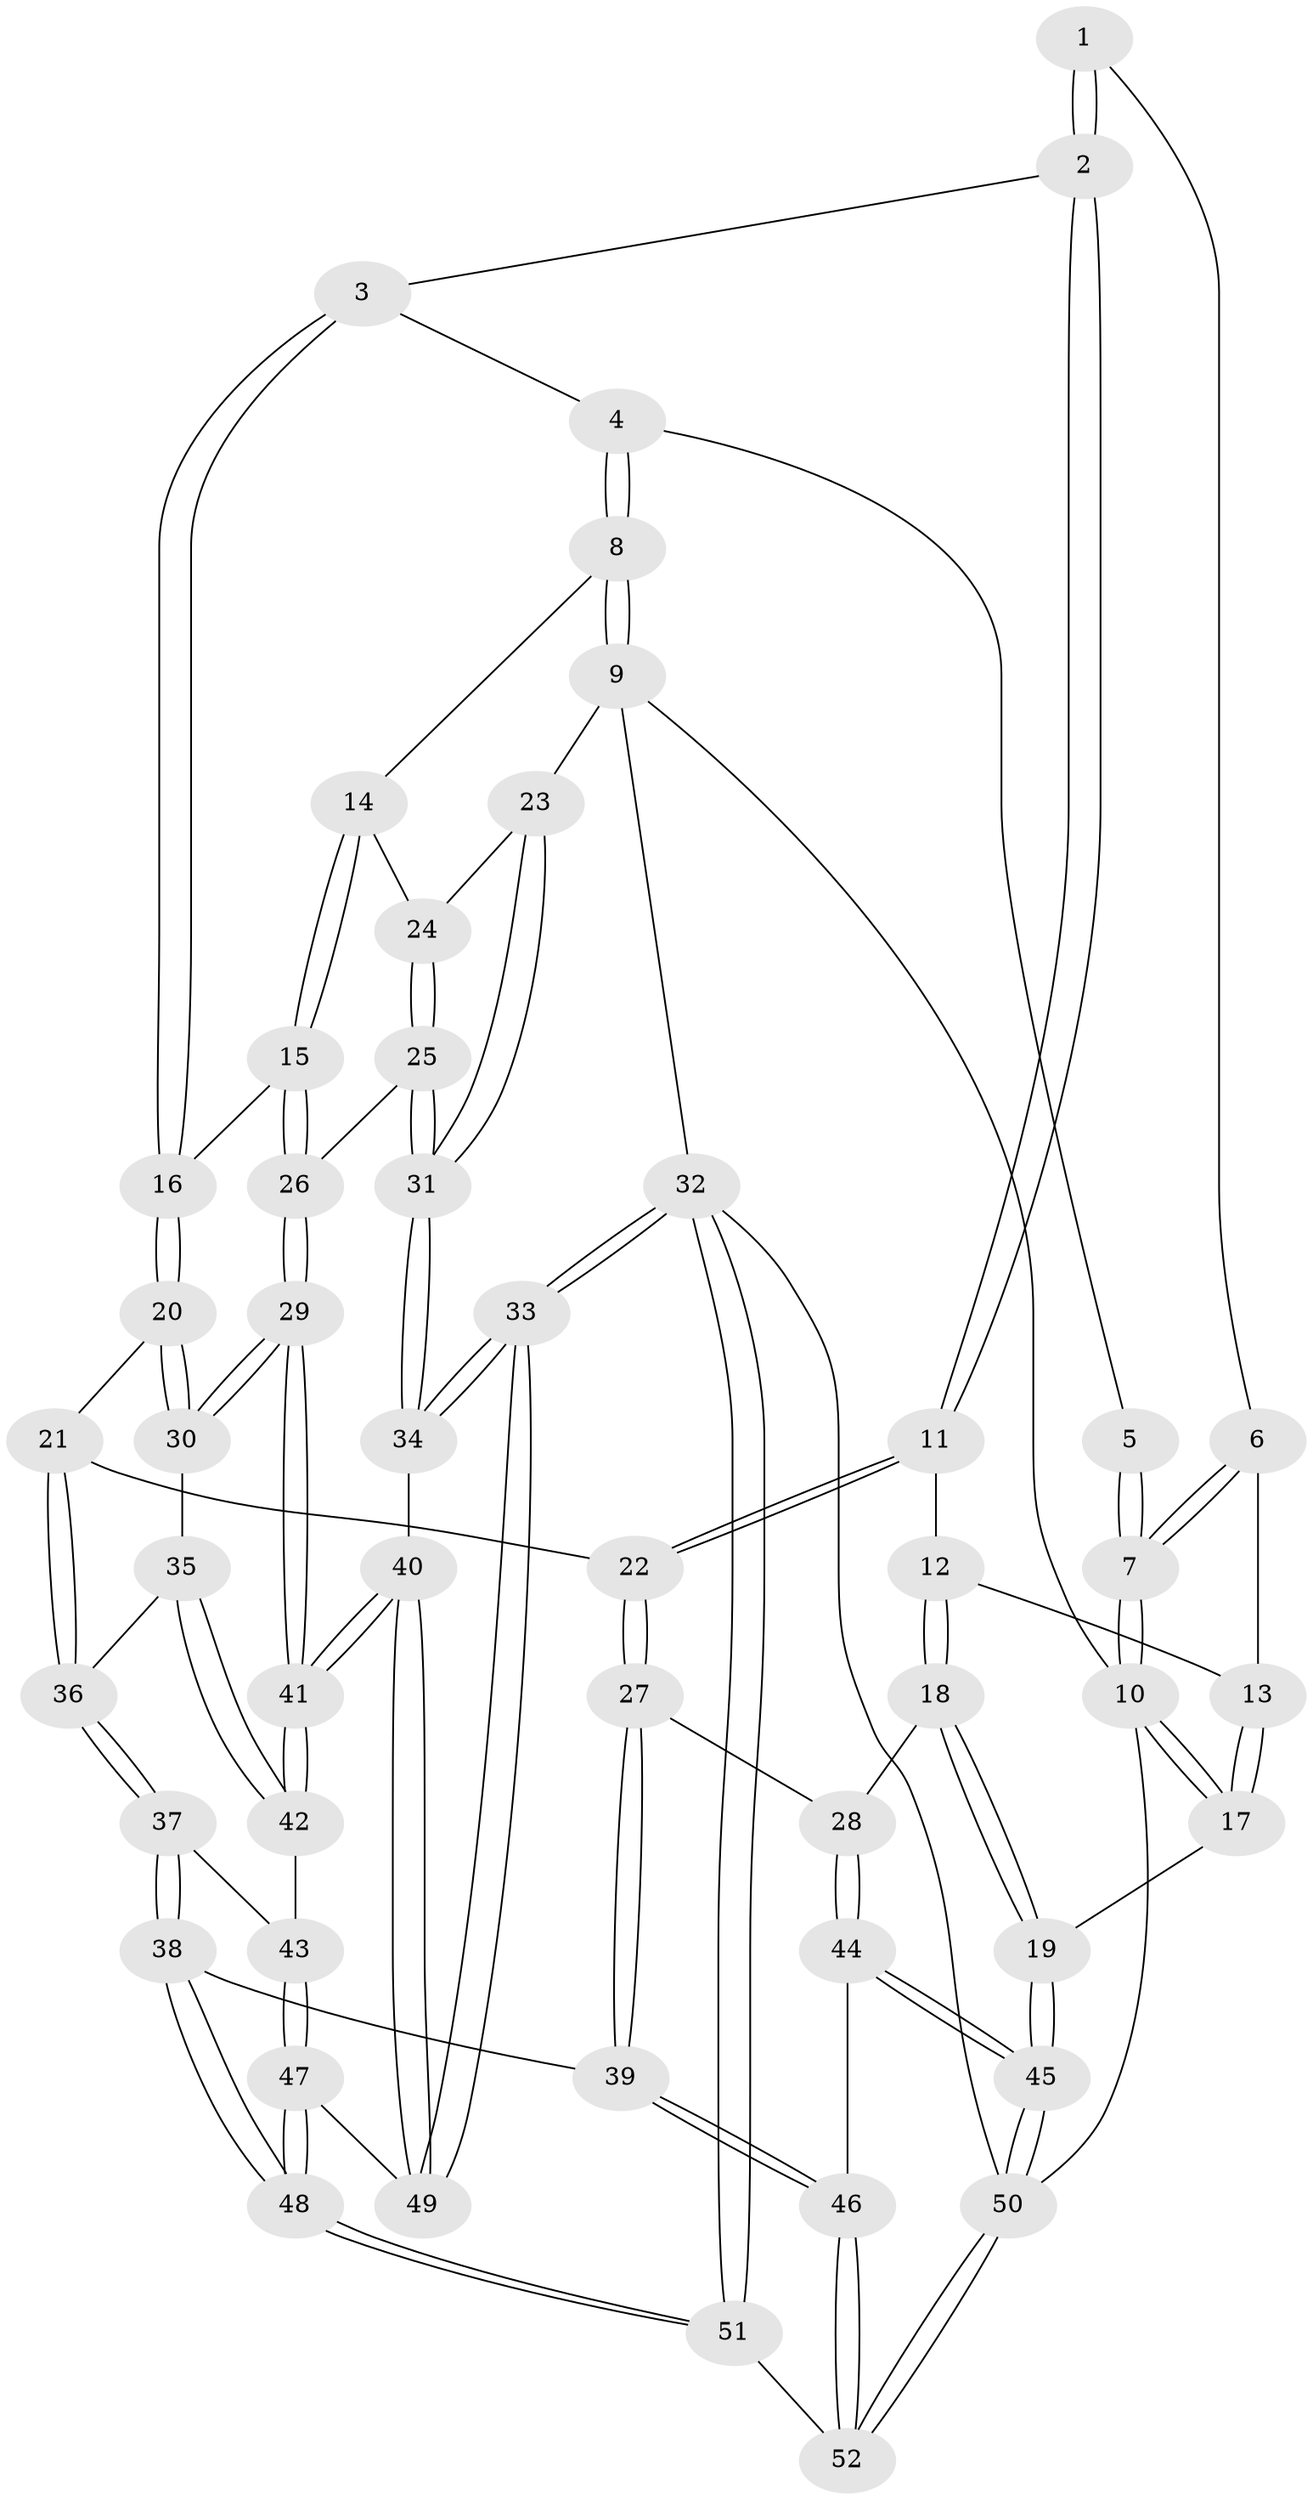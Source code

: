 // Generated by graph-tools (version 1.1) at 2025/27/03/09/25 03:27:07]
// undirected, 52 vertices, 127 edges
graph export_dot {
graph [start="1"]
  node [color=gray90,style=filled];
  1 [pos="+0.14197280000646706+0"];
  2 [pos="+0.29255972750713366+0.1503690278542724"];
  3 [pos="+0.3615543251156544+0.07459889903883729"];
  4 [pos="+0.5065867678387959+0"];
  5 [pos="+0.06524070587728054+0"];
  6 [pos="+0.07458850153338493+0.11494454805134577"];
  7 [pos="+0+0"];
  8 [pos="+0.7401325446912788+0"];
  9 [pos="+1+0"];
  10 [pos="+0+0"];
  11 [pos="+0.28812645707079465+0.1656206200152429"];
  12 [pos="+0.17575539944084992+0.1870517841232287"];
  13 [pos="+0.06670450116602608+0.16609497212713553"];
  14 [pos="+0.7329500328956853+0.0329474634615536"];
  15 [pos="+0.634149507412393+0.2769547822630839"];
  16 [pos="+0.609338370244708+0.29538492835028984"];
  17 [pos="+0+0.3185206657321862"];
  18 [pos="+0.09958917593925418+0.4355301723689899"];
  19 [pos="+0+0.42456948676773404"];
  20 [pos="+0.5533699120714529+0.3512353321647294"];
  21 [pos="+0.5471066050363317+0.3561913296444373"];
  22 [pos="+0.360294867698427+0.36408918288653996"];
  23 [pos="+1+0.241551801830624"];
  24 [pos="+0.8849671159615294+0.19684019335862205"];
  25 [pos="+0.9362536787258213+0.4089666247311853"];
  26 [pos="+0.8379399272166108+0.4145266700332511"];
  27 [pos="+0.2892037784279915+0.43916613485920125"];
  28 [pos="+0.19877803252706777+0.45923677636226606"];
  29 [pos="+0.769747323552604+0.5328142660838752"];
  30 [pos="+0.7533371904452496+0.5232565071187512"];
  31 [pos="+1+0.4990106584711883"];
  32 [pos="+1+1"];
  33 [pos="+1+1"];
  34 [pos="+1+0.570681315349589"];
  35 [pos="+0.6537088019379257+0.5050282636614534"];
  36 [pos="+0.5663809421835467+0.4773683146282826"];
  37 [pos="+0.5679637377209833+0.5407409639896221"];
  38 [pos="+0.4326969401370407+0.7191889038094545"];
  39 [pos="+0.42271233991001156+0.7165578681228087"];
  40 [pos="+0.821140778094882+0.7171371535750544"];
  41 [pos="+0.7647381643611116+0.5795661141565207"];
  42 [pos="+0.7490028573858458+0.5776666400189925"];
  43 [pos="+0.6101122772715546+0.5686009816044132"];
  44 [pos="+0.16574183720070398+0.7809350586286017"];
  45 [pos="+0+0.9848735476554112"];
  46 [pos="+0.2446111310582304+0.7860887345925103"];
  47 [pos="+0.7185940438907656+0.8092407936260437"];
  48 [pos="+0.617582355546163+0.9024053078750272"];
  49 [pos="+0.7854795606585292+0.7686021662605291"];
  50 [pos="+0+1"];
  51 [pos="+0.6002916078906745+1"];
  52 [pos="+0.40083682765160344+1"];
  1 -- 2;
  1 -- 2;
  1 -- 6;
  2 -- 3;
  2 -- 11;
  2 -- 11;
  3 -- 4;
  3 -- 16;
  3 -- 16;
  4 -- 5;
  4 -- 8;
  4 -- 8;
  5 -- 7;
  5 -- 7;
  6 -- 7;
  6 -- 7;
  6 -- 13;
  7 -- 10;
  7 -- 10;
  8 -- 9;
  8 -- 9;
  8 -- 14;
  9 -- 10;
  9 -- 23;
  9 -- 32;
  10 -- 17;
  10 -- 17;
  10 -- 50;
  11 -- 12;
  11 -- 22;
  11 -- 22;
  12 -- 13;
  12 -- 18;
  12 -- 18;
  13 -- 17;
  13 -- 17;
  14 -- 15;
  14 -- 15;
  14 -- 24;
  15 -- 16;
  15 -- 26;
  15 -- 26;
  16 -- 20;
  16 -- 20;
  17 -- 19;
  18 -- 19;
  18 -- 19;
  18 -- 28;
  19 -- 45;
  19 -- 45;
  20 -- 21;
  20 -- 30;
  20 -- 30;
  21 -- 22;
  21 -- 36;
  21 -- 36;
  22 -- 27;
  22 -- 27;
  23 -- 24;
  23 -- 31;
  23 -- 31;
  24 -- 25;
  24 -- 25;
  25 -- 26;
  25 -- 31;
  25 -- 31;
  26 -- 29;
  26 -- 29;
  27 -- 28;
  27 -- 39;
  27 -- 39;
  28 -- 44;
  28 -- 44;
  29 -- 30;
  29 -- 30;
  29 -- 41;
  29 -- 41;
  30 -- 35;
  31 -- 34;
  31 -- 34;
  32 -- 33;
  32 -- 33;
  32 -- 51;
  32 -- 51;
  32 -- 50;
  33 -- 34;
  33 -- 34;
  33 -- 49;
  33 -- 49;
  34 -- 40;
  35 -- 36;
  35 -- 42;
  35 -- 42;
  36 -- 37;
  36 -- 37;
  37 -- 38;
  37 -- 38;
  37 -- 43;
  38 -- 39;
  38 -- 48;
  38 -- 48;
  39 -- 46;
  39 -- 46;
  40 -- 41;
  40 -- 41;
  40 -- 49;
  40 -- 49;
  41 -- 42;
  41 -- 42;
  42 -- 43;
  43 -- 47;
  43 -- 47;
  44 -- 45;
  44 -- 45;
  44 -- 46;
  45 -- 50;
  45 -- 50;
  46 -- 52;
  46 -- 52;
  47 -- 48;
  47 -- 48;
  47 -- 49;
  48 -- 51;
  48 -- 51;
  50 -- 52;
  50 -- 52;
  51 -- 52;
}
